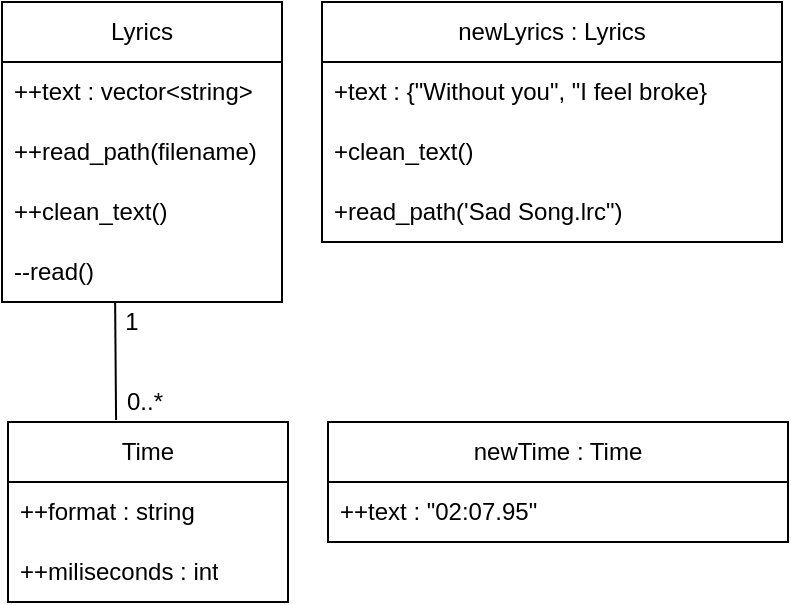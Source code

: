 <mxfile version="21.3.2" type="device">
  <diagram name="Page-1" id="hfDjy3odG5tC5Tba8WEt">
    <mxGraphModel dx="413" dy="555" grid="1" gridSize="10" guides="1" tooltips="1" connect="1" arrows="1" fold="1" page="1" pageScale="1" pageWidth="827" pageHeight="1169" math="0" shadow="0">
      <root>
        <mxCell id="0" />
        <mxCell id="1" parent="0" />
        <mxCell id="2Jkk5SqIycu9dQsfPv1R-1" value="Lyrics" style="swimlane;fontStyle=0;childLayout=stackLayout;horizontal=1;startSize=30;horizontalStack=0;resizeParent=1;resizeParentMax=0;resizeLast=0;collapsible=1;marginBottom=0;whiteSpace=wrap;html=1;" parent="1" vertex="1">
          <mxGeometry x="190" y="240" width="140" height="150" as="geometry" />
        </mxCell>
        <mxCell id="2Jkk5SqIycu9dQsfPv1R-2" value="++text : vector&amp;lt;string&amp;gt;" style="text;strokeColor=none;fillColor=none;align=left;verticalAlign=middle;spacingLeft=4;spacingRight=4;overflow=hidden;points=[[0,0.5],[1,0.5]];portConstraint=eastwest;rotatable=0;whiteSpace=wrap;html=1;" parent="2Jkk5SqIycu9dQsfPv1R-1" vertex="1">
          <mxGeometry y="30" width="140" height="30" as="geometry" />
        </mxCell>
        <mxCell id="2Jkk5SqIycu9dQsfPv1R-3" value="++read_path(filename)" style="text;strokeColor=none;fillColor=none;align=left;verticalAlign=middle;spacingLeft=4;spacingRight=4;overflow=hidden;points=[[0,0.5],[1,0.5]];portConstraint=eastwest;rotatable=0;whiteSpace=wrap;html=1;" parent="2Jkk5SqIycu9dQsfPv1R-1" vertex="1">
          <mxGeometry y="60" width="140" height="30" as="geometry" />
        </mxCell>
        <mxCell id="2Jkk5SqIycu9dQsfPv1R-5" value="++clean_text()" style="text;strokeColor=none;fillColor=none;align=left;verticalAlign=middle;spacingLeft=4;spacingRight=4;overflow=hidden;points=[[0,0.5],[1,0.5]];portConstraint=eastwest;rotatable=0;whiteSpace=wrap;html=1;" parent="2Jkk5SqIycu9dQsfPv1R-1" vertex="1">
          <mxGeometry y="90" width="140" height="30" as="geometry" />
        </mxCell>
        <mxCell id="2Jkk5SqIycu9dQsfPv1R-4" value="--read()" style="text;strokeColor=none;fillColor=none;align=left;verticalAlign=middle;spacingLeft=4;spacingRight=4;overflow=hidden;points=[[0,0.5],[1,0.5]];portConstraint=eastwest;rotatable=0;whiteSpace=wrap;html=1;" parent="2Jkk5SqIycu9dQsfPv1R-1" vertex="1">
          <mxGeometry y="120" width="140" height="30" as="geometry" />
        </mxCell>
        <mxCell id="2Jkk5SqIycu9dQsfPv1R-6" value="newLyrics : Lyrics" style="swimlane;fontStyle=0;childLayout=stackLayout;horizontal=1;startSize=30;horizontalStack=0;resizeParent=1;resizeParentMax=0;resizeLast=0;collapsible=1;marginBottom=0;whiteSpace=wrap;html=1;" parent="1" vertex="1">
          <mxGeometry x="350" y="240" width="230" height="120" as="geometry" />
        </mxCell>
        <mxCell id="2Jkk5SqIycu9dQsfPv1R-7" value="+text : {&quot;Without you&quot;, &quot;I feel broke}" style="text;strokeColor=none;fillColor=none;align=left;verticalAlign=middle;spacingLeft=4;spacingRight=4;overflow=hidden;points=[[0,0.5],[1,0.5]];portConstraint=eastwest;rotatable=0;whiteSpace=wrap;html=1;" parent="2Jkk5SqIycu9dQsfPv1R-6" vertex="1">
          <mxGeometry y="30" width="230" height="30" as="geometry" />
        </mxCell>
        <mxCell id="2Jkk5SqIycu9dQsfPv1R-8" value="+clean_text()" style="text;strokeColor=none;fillColor=none;align=left;verticalAlign=middle;spacingLeft=4;spacingRight=4;overflow=hidden;points=[[0,0.5],[1,0.5]];portConstraint=eastwest;rotatable=0;whiteSpace=wrap;html=1;" parent="2Jkk5SqIycu9dQsfPv1R-6" vertex="1">
          <mxGeometry y="60" width="230" height="30" as="geometry" />
        </mxCell>
        <mxCell id="2Jkk5SqIycu9dQsfPv1R-9" value="+read_path(&#39;Sad Song.lrc&quot;)" style="text;strokeColor=none;fillColor=none;align=left;verticalAlign=middle;spacingLeft=4;spacingRight=4;overflow=hidden;points=[[0,0.5],[1,0.5]];portConstraint=eastwest;rotatable=0;whiteSpace=wrap;html=1;" parent="2Jkk5SqIycu9dQsfPv1R-6" vertex="1">
          <mxGeometry y="90" width="230" height="30" as="geometry" />
        </mxCell>
        <mxCell id="2Jkk5SqIycu9dQsfPv1R-10" value="Time" style="swimlane;fontStyle=0;childLayout=stackLayout;horizontal=1;startSize=30;horizontalStack=0;resizeParent=1;resizeParentMax=0;resizeLast=0;collapsible=1;marginBottom=0;whiteSpace=wrap;html=1;" parent="1" vertex="1">
          <mxGeometry x="193" y="450" width="140" height="90" as="geometry" />
        </mxCell>
        <mxCell id="2Jkk5SqIycu9dQsfPv1R-11" value="++format : string" style="text;strokeColor=none;fillColor=none;align=left;verticalAlign=middle;spacingLeft=4;spacingRight=4;overflow=hidden;points=[[0,0.5],[1,0.5]];portConstraint=eastwest;rotatable=0;whiteSpace=wrap;html=1;" parent="2Jkk5SqIycu9dQsfPv1R-10" vertex="1">
          <mxGeometry y="30" width="140" height="30" as="geometry" />
        </mxCell>
        <mxCell id="2Jkk5SqIycu9dQsfPv1R-12" value="++miliseconds : int" style="text;strokeColor=none;fillColor=none;align=left;verticalAlign=middle;spacingLeft=4;spacingRight=4;overflow=hidden;points=[[0,0.5],[1,0.5]];portConstraint=eastwest;rotatable=0;whiteSpace=wrap;html=1;" parent="2Jkk5SqIycu9dQsfPv1R-10" vertex="1">
          <mxGeometry y="60" width="140" height="30" as="geometry" />
        </mxCell>
        <mxCell id="2Jkk5SqIycu9dQsfPv1R-15" value="newTime : Time" style="swimlane;fontStyle=0;childLayout=stackLayout;horizontal=1;startSize=30;horizontalStack=0;resizeParent=1;resizeParentMax=0;resizeLast=0;collapsible=1;marginBottom=0;whiteSpace=wrap;html=1;" parent="1" vertex="1">
          <mxGeometry x="353" y="450" width="230" height="60" as="geometry" />
        </mxCell>
        <mxCell id="2Jkk5SqIycu9dQsfPv1R-16" value="++text : &quot;02:07.95&quot;" style="text;strokeColor=none;fillColor=none;align=left;verticalAlign=middle;spacingLeft=4;spacingRight=4;overflow=hidden;points=[[0,0.5],[1,0.5]];portConstraint=eastwest;rotatable=0;whiteSpace=wrap;html=1;" parent="2Jkk5SqIycu9dQsfPv1R-15" vertex="1">
          <mxGeometry y="30" width="230" height="30" as="geometry" />
        </mxCell>
        <mxCell id="nWJij0r1mhfYur1_e6Ce-2" value="" style="endArrow=none;html=1;rounded=0;exitX=0.404;exitY=0.983;exitDx=0;exitDy=0;exitPerimeter=0;entryX=0.386;entryY=-0.011;entryDx=0;entryDy=0;entryPerimeter=0;" parent="1" source="2Jkk5SqIycu9dQsfPv1R-4" target="2Jkk5SqIycu9dQsfPv1R-10" edge="1">
          <mxGeometry width="50" height="50" relative="1" as="geometry">
            <mxPoint x="280" y="360" as="sourcePoint" />
            <mxPoint x="330" y="310" as="targetPoint" />
          </mxGeometry>
        </mxCell>
        <mxCell id="nWJij0r1mhfYur1_e6Ce-3" value="1" style="text;html=1;strokeColor=none;fillColor=none;align=center;verticalAlign=middle;whiteSpace=wrap;rounded=0;" parent="1" vertex="1">
          <mxGeometry x="230" y="390" width="50" height="20" as="geometry" />
        </mxCell>
        <mxCell id="nWJij0r1mhfYur1_e6Ce-4" value="0..*" style="text;html=1;strokeColor=none;fillColor=none;align=center;verticalAlign=middle;whiteSpace=wrap;rounded=0;" parent="1" vertex="1">
          <mxGeometry x="233" y="430" width="57" height="20" as="geometry" />
        </mxCell>
      </root>
    </mxGraphModel>
  </diagram>
</mxfile>
